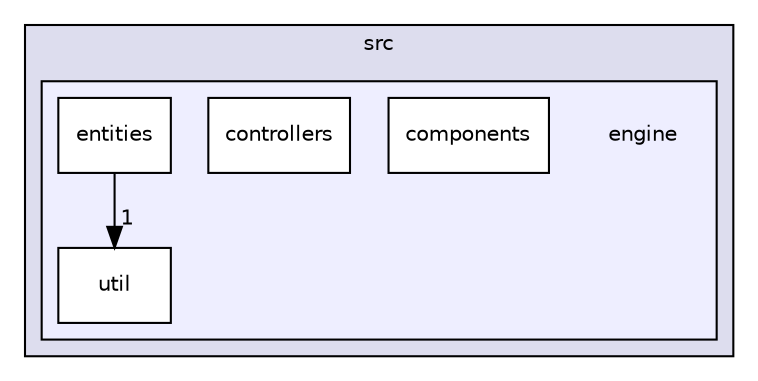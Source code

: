 digraph "src/engine" {
  compound=true
  node [ fontsize="10", fontname="Helvetica"];
  edge [ labelfontsize="10", labelfontname="Helvetica"];
  subgraph clusterdir_68267d1309a1af8e8297ef4c3efbcdba {
    graph [ bgcolor="#ddddee", pencolor="black", label="src" fontname="Helvetica", fontsize="10", URL="dir_68267d1309a1af8e8297ef4c3efbcdba.html"]
  subgraph clusterdir_2052808828190f934b76e979ee65af8a {
    graph [ bgcolor="#eeeeff", pencolor="black", label="" URL="dir_2052808828190f934b76e979ee65af8a.html"];
    dir_2052808828190f934b76e979ee65af8a [shape=plaintext label="engine"];
    dir_27d56d4d668b9ec6eee12920be23be3d [shape=box label="components" color="black" fillcolor="white" style="filled" URL="dir_27d56d4d668b9ec6eee12920be23be3d.html"];
    dir_d660fc0969c0bf805f2405ae435f768d [shape=box label="controllers" color="black" fillcolor="white" style="filled" URL="dir_d660fc0969c0bf805f2405ae435f768d.html"];
    dir_76f303675696e9020041db9c1af5c4ff [shape=box label="entities" color="black" fillcolor="white" style="filled" URL="dir_76f303675696e9020041db9c1af5c4ff.html"];
    dir_e8e9bf7d18dab0ad77df57a1421ae9cd [shape=box label="util" color="black" fillcolor="white" style="filled" URL="dir_e8e9bf7d18dab0ad77df57a1421ae9cd.html"];
  }
  }
  dir_76f303675696e9020041db9c1af5c4ff->dir_e8e9bf7d18dab0ad77df57a1421ae9cd [headlabel="1", labeldistance=1.5 headhref="dir_000004_000005.html"];
}
